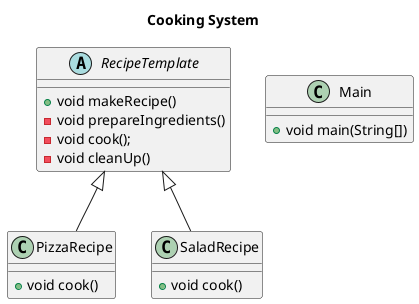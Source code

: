 @startuml CD

title "Cooking System"

abstract class RecipeTemplate {
    + void makeRecipe()
    - void prepareIngredients()
    - void cook();
    - void cleanUp()

}

class PizzaRecipe {
	+ void cook()
}

class SaladRecipe {
	+ void cook()
}

class Main {
	+ void main(String[])
}

RecipeTemplate <|-- PizzaRecipe
RecipeTemplate <|-- SaladRecipe

@enduml
